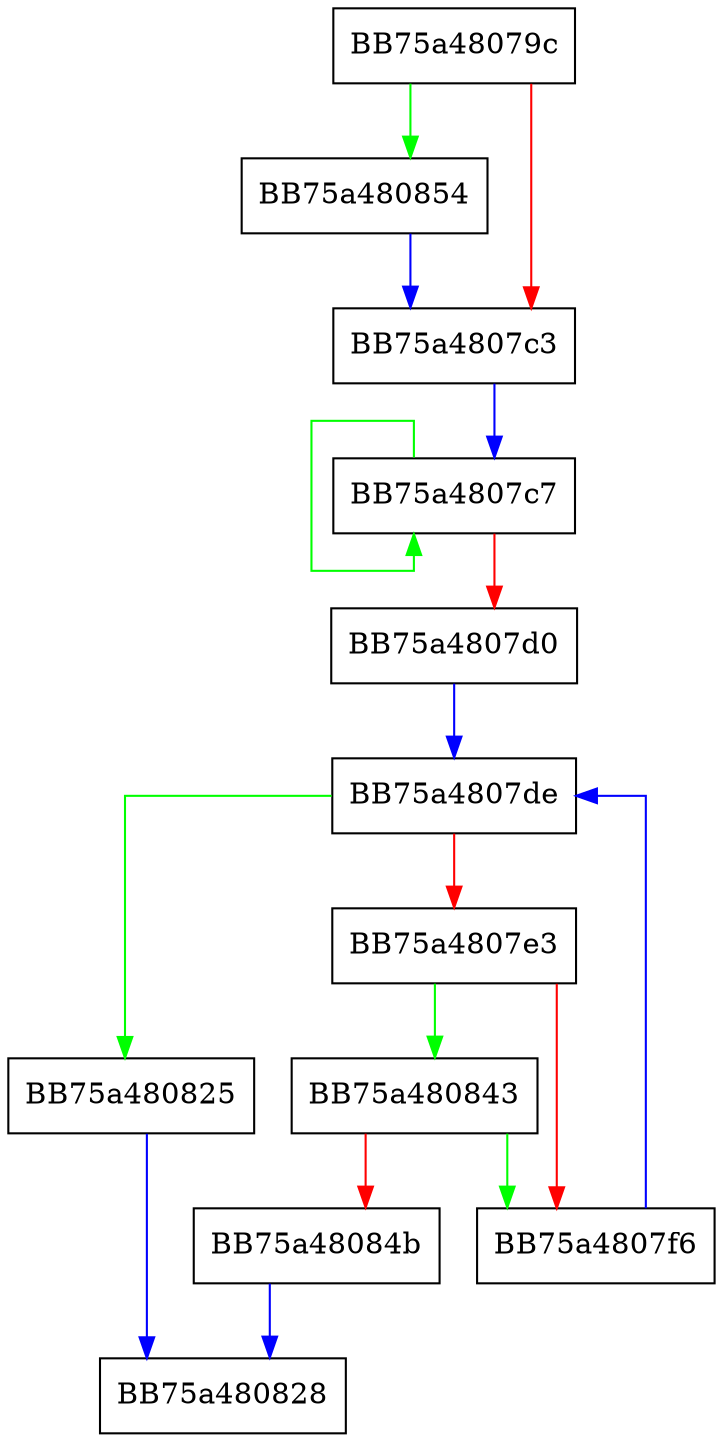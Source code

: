 digraph HexToPtr {
  node [shape="box"];
  graph [splines=ortho];
  BB75a48079c -> BB75a480854 [color="green"];
  BB75a48079c -> BB75a4807c3 [color="red"];
  BB75a4807c3 -> BB75a4807c7 [color="blue"];
  BB75a4807c7 -> BB75a4807c7 [color="green"];
  BB75a4807c7 -> BB75a4807d0 [color="red"];
  BB75a4807d0 -> BB75a4807de [color="blue"];
  BB75a4807de -> BB75a480825 [color="green"];
  BB75a4807de -> BB75a4807e3 [color="red"];
  BB75a4807e3 -> BB75a480843 [color="green"];
  BB75a4807e3 -> BB75a4807f6 [color="red"];
  BB75a4807f6 -> BB75a4807de [color="blue"];
  BB75a480825 -> BB75a480828 [color="blue"];
  BB75a480843 -> BB75a4807f6 [color="green"];
  BB75a480843 -> BB75a48084b [color="red"];
  BB75a48084b -> BB75a480828 [color="blue"];
  BB75a480854 -> BB75a4807c3 [color="blue"];
}